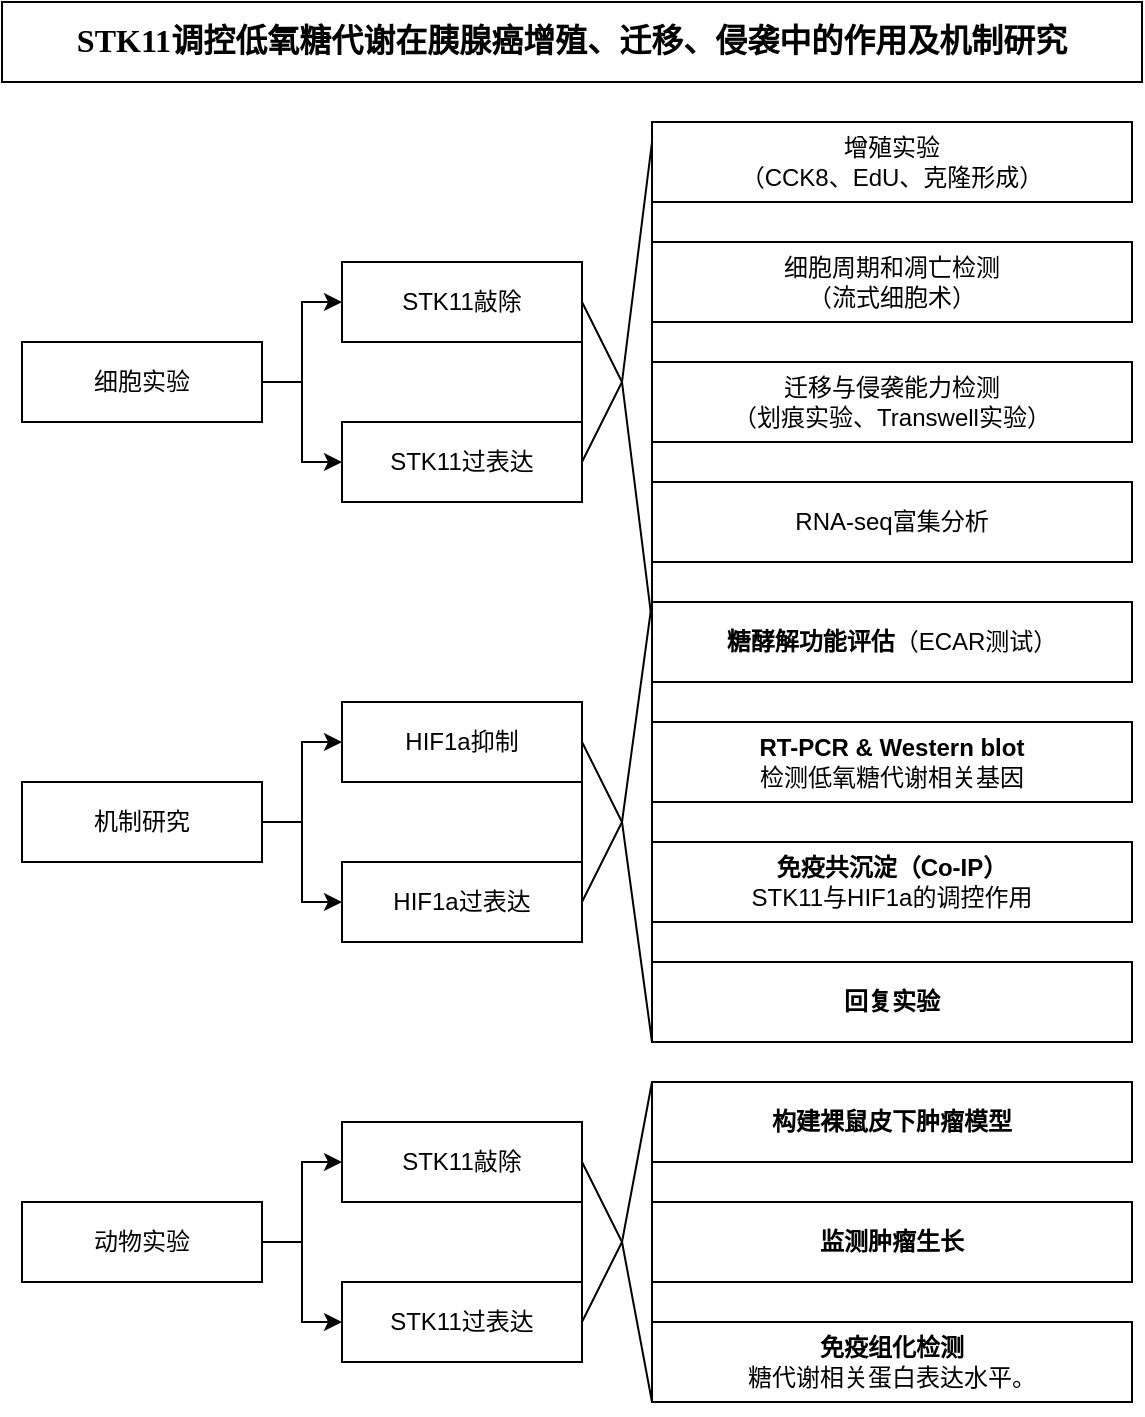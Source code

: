 <mxfile version="26.1.0">
  <diagram name="第 1 页" id="7yQkOY_Xx4HgCJnLg3gL">
    <mxGraphModel dx="1837" dy="1017" grid="1" gridSize="10" guides="1" tooltips="1" connect="1" arrows="1" fold="1" page="1" pageScale="1" pageWidth="827" pageHeight="1169" math="0" shadow="0">
      <root>
        <mxCell id="0" />
        <mxCell id="1" parent="0" />
        <mxCell id="jJGmeJIBvxZQ7ASbRpEn-1" value="&lt;b style=&quot;text-align: start;&quot;&gt;&lt;span style=&quot;line-height: 32px; font-family: FangSong;&quot;&gt;&lt;font style=&quot;font-size: 16px;&quot;&gt;STK11&lt;span style=&quot;&quot; lang=&quot;ZH-CN&quot;&gt;调控低氧糖代谢在胰腺癌增殖、迁移、侵袭中的作用及机制研究&lt;/span&gt;&lt;/font&gt;&lt;/span&gt;&lt;/b&gt;&lt;span style=&quot;font-size: medium; text-align: start;&quot;&gt;&lt;/span&gt;" style="rounded=0;whiteSpace=wrap;html=1;" vertex="1" parent="1">
          <mxGeometry x="110" y="100" width="570" height="40" as="geometry" />
        </mxCell>
        <mxCell id="jJGmeJIBvxZQ7ASbRpEn-5" value="增殖实验&lt;br&gt;（CCK8、EdU、克隆形成）" style="rounded=0;whiteSpace=wrap;html=1;" vertex="1" parent="1">
          <mxGeometry x="435" y="160" width="240" height="40" as="geometry" />
        </mxCell>
        <mxCell id="jJGmeJIBvxZQ7ASbRpEn-29" style="edgeStyle=orthogonalEdgeStyle;rounded=0;orthogonalLoop=1;jettySize=auto;html=1;exitX=1;exitY=0.5;exitDx=0;exitDy=0;entryX=0;entryY=0.5;entryDx=0;entryDy=0;" edge="1" parent="1" source="jJGmeJIBvxZQ7ASbRpEn-7" target="jJGmeJIBvxZQ7ASbRpEn-8">
          <mxGeometry relative="1" as="geometry" />
        </mxCell>
        <mxCell id="jJGmeJIBvxZQ7ASbRpEn-30" style="edgeStyle=orthogonalEdgeStyle;rounded=0;orthogonalLoop=1;jettySize=auto;html=1;exitX=1;exitY=0.5;exitDx=0;exitDy=0;entryX=0;entryY=0.5;entryDx=0;entryDy=0;" edge="1" parent="1" source="jJGmeJIBvxZQ7ASbRpEn-7" target="jJGmeJIBvxZQ7ASbRpEn-9">
          <mxGeometry relative="1" as="geometry" />
        </mxCell>
        <mxCell id="jJGmeJIBvxZQ7ASbRpEn-7" value="细胞实验" style="rounded=0;whiteSpace=wrap;html=1;" vertex="1" parent="1">
          <mxGeometry x="120" y="270" width="120" height="40" as="geometry" />
        </mxCell>
        <mxCell id="jJGmeJIBvxZQ7ASbRpEn-8" value="STK11敲除" style="rounded=0;whiteSpace=wrap;html=1;" vertex="1" parent="1">
          <mxGeometry x="280" y="230" width="120" height="40" as="geometry" />
        </mxCell>
        <mxCell id="jJGmeJIBvxZQ7ASbRpEn-9" value="STK11过表达" style="rounded=0;whiteSpace=wrap;html=1;" vertex="1" parent="1">
          <mxGeometry x="280" y="310" width="120" height="40" as="geometry" />
        </mxCell>
        <mxCell id="jJGmeJIBvxZQ7ASbRpEn-10" value="&lt;p class=&quot;p1&quot;&gt;&lt;span&gt;细胞周期和凋亡检测&lt;br&gt;&lt;/span&gt;&lt;span class=&quot;s1&quot;&gt;（流式细胞术）&lt;/span&gt;&lt;/p&gt;" style="rounded=0;whiteSpace=wrap;html=1;fontStyle=0" vertex="1" parent="1">
          <mxGeometry x="435" y="220" width="240" height="40" as="geometry" />
        </mxCell>
        <mxCell id="jJGmeJIBvxZQ7ASbRpEn-11" value="&lt;p class=&quot;p1&quot;&gt;&lt;span class=&quot;s1&quot;&gt;&lt;span&gt;迁移与侵袭能力检测&lt;br&gt;&lt;/span&gt;&lt;/span&gt;（划痕实验、Transwell实验）&lt;/p&gt;" style="rounded=0;whiteSpace=wrap;html=1;fontStyle=0" vertex="1" parent="1">
          <mxGeometry x="435" y="280" width="240" height="40" as="geometry" />
        </mxCell>
        <mxCell id="jJGmeJIBvxZQ7ASbRpEn-42" style="edgeStyle=orthogonalEdgeStyle;rounded=0;orthogonalLoop=1;jettySize=auto;html=1;exitX=1;exitY=0.5;exitDx=0;exitDy=0;entryX=0;entryY=0.5;entryDx=0;entryDy=0;" edge="1" parent="1" source="jJGmeJIBvxZQ7ASbRpEn-12" target="jJGmeJIBvxZQ7ASbRpEn-14">
          <mxGeometry relative="1" as="geometry" />
        </mxCell>
        <mxCell id="jJGmeJIBvxZQ7ASbRpEn-43" style="edgeStyle=orthogonalEdgeStyle;rounded=0;orthogonalLoop=1;jettySize=auto;html=1;exitX=1;exitY=0.5;exitDx=0;exitDy=0;entryX=0;entryY=0.5;entryDx=0;entryDy=0;" edge="1" parent="1" source="jJGmeJIBvxZQ7ASbRpEn-12" target="jJGmeJIBvxZQ7ASbRpEn-13">
          <mxGeometry relative="1" as="geometry" />
        </mxCell>
        <mxCell id="jJGmeJIBvxZQ7ASbRpEn-12" value="机制研究" style="rounded=0;whiteSpace=wrap;html=1;" vertex="1" parent="1">
          <mxGeometry x="120" y="490" width="120" height="40" as="geometry" />
        </mxCell>
        <mxCell id="jJGmeJIBvxZQ7ASbRpEn-13" value="HIF1a抑制" style="rounded=0;whiteSpace=wrap;html=1;" vertex="1" parent="1">
          <mxGeometry x="280" y="450" width="120" height="40" as="geometry" />
        </mxCell>
        <mxCell id="jJGmeJIBvxZQ7ASbRpEn-14" value="HIF1a过表达" style="rounded=0;whiteSpace=wrap;html=1;" vertex="1" parent="1">
          <mxGeometry x="280" y="530" width="120" height="40" as="geometry" />
        </mxCell>
        <mxCell id="jJGmeJIBvxZQ7ASbRpEn-15" value="&lt;p class=&quot;p1&quot;&gt;&lt;span class=&quot;s1&quot;&gt;&lt;b&gt;糖酵解功能评估&lt;/b&gt;&lt;/span&gt;（ECAR测试）&lt;/p&gt;" style="rounded=0;whiteSpace=wrap;html=1;" vertex="1" parent="1">
          <mxGeometry x="435" y="400" width="240" height="40" as="geometry" />
        </mxCell>
        <mxCell id="jJGmeJIBvxZQ7ASbRpEn-16" value="&lt;p class=&quot;p1&quot;&gt;&lt;span class=&quot;s1&quot;&gt;&lt;b&gt;RT-PCR &amp;amp; Western blot&lt;br&gt;&lt;/b&gt;&lt;/span&gt;检测低氧糖代谢相关基因&lt;br&gt;&lt;/p&gt;" style="rounded=0;whiteSpace=wrap;html=1;" vertex="1" parent="1">
          <mxGeometry x="435" y="460" width="240" height="40" as="geometry" />
        </mxCell>
        <mxCell id="jJGmeJIBvxZQ7ASbRpEn-17" value="&lt;p class=&quot;p1&quot;&gt;&lt;span class=&quot;s1&quot;&gt;&lt;b&gt;免疫共沉淀（Co-IP）&lt;/b&gt;&lt;/span&gt; &lt;br&gt;STK11与HIF1a的调控作用&lt;/p&gt;" style="rounded=0;whiteSpace=wrap;html=1;" vertex="1" parent="1">
          <mxGeometry x="435" y="520" width="240" height="40" as="geometry" />
        </mxCell>
        <mxCell id="jJGmeJIBvxZQ7ASbRpEn-18" value="&lt;p class=&quot;p1&quot;&gt;&lt;span&gt;RNA-seq富集分析&lt;/span&gt;&lt;/p&gt;" style="rounded=0;whiteSpace=wrap;html=1;fontStyle=0" vertex="1" parent="1">
          <mxGeometry x="435" y="340" width="240" height="40" as="geometry" />
        </mxCell>
        <mxCell id="jJGmeJIBvxZQ7ASbRpEn-19" value="&lt;p class=&quot;p1&quot;&gt;&lt;b&gt;回复实验&lt;/b&gt;&lt;br&gt;&lt;/p&gt;" style="rounded=0;whiteSpace=wrap;html=1;" vertex="1" parent="1">
          <mxGeometry x="435" y="580" width="240" height="40" as="geometry" />
        </mxCell>
        <mxCell id="jJGmeJIBvxZQ7ASbRpEn-44" style="edgeStyle=orthogonalEdgeStyle;rounded=0;orthogonalLoop=1;jettySize=auto;html=1;exitX=1;exitY=0.5;exitDx=0;exitDy=0;entryX=0;entryY=0.5;entryDx=0;entryDy=0;" edge="1" parent="1" source="jJGmeJIBvxZQ7ASbRpEn-20" target="jJGmeJIBvxZQ7ASbRpEn-22">
          <mxGeometry relative="1" as="geometry" />
        </mxCell>
        <mxCell id="jJGmeJIBvxZQ7ASbRpEn-45" style="edgeStyle=orthogonalEdgeStyle;rounded=0;orthogonalLoop=1;jettySize=auto;html=1;exitX=1;exitY=0.5;exitDx=0;exitDy=0;entryX=0;entryY=0.5;entryDx=0;entryDy=0;" edge="1" parent="1" source="jJGmeJIBvxZQ7ASbRpEn-20" target="jJGmeJIBvxZQ7ASbRpEn-23">
          <mxGeometry relative="1" as="geometry" />
        </mxCell>
        <mxCell id="jJGmeJIBvxZQ7ASbRpEn-20" value="动物实验" style="rounded=0;whiteSpace=wrap;html=1;" vertex="1" parent="1">
          <mxGeometry x="120" y="700" width="120" height="40" as="geometry" />
        </mxCell>
        <mxCell id="jJGmeJIBvxZQ7ASbRpEn-22" value="STK11敲除" style="rounded=0;whiteSpace=wrap;html=1;" vertex="1" parent="1">
          <mxGeometry x="280" y="660" width="120" height="40" as="geometry" />
        </mxCell>
        <mxCell id="jJGmeJIBvxZQ7ASbRpEn-23" value="STK11过表达" style="rounded=0;whiteSpace=wrap;html=1;" vertex="1" parent="1">
          <mxGeometry x="280" y="740" width="120" height="40" as="geometry" />
        </mxCell>
        <mxCell id="jJGmeJIBvxZQ7ASbRpEn-24" value="&lt;p class=&quot;p1&quot;&gt;&lt;span class=&quot;s1&quot;&gt;&lt;b&gt;构建裸鼠皮下肿瘤模型&lt;/b&gt;&lt;/span&gt;&lt;br&gt;&lt;/p&gt;" style="rounded=0;whiteSpace=wrap;html=1;" vertex="1" parent="1">
          <mxGeometry x="435" y="640" width="240" height="40" as="geometry" />
        </mxCell>
        <mxCell id="jJGmeJIBvxZQ7ASbRpEn-25" value="&lt;p class=&quot;p1&quot;&gt;&lt;span class=&quot;s1&quot;&gt;&lt;b&gt;监测肿瘤生长&lt;/b&gt;&lt;/span&gt;&lt;/p&gt;" style="rounded=0;whiteSpace=wrap;html=1;" vertex="1" parent="1">
          <mxGeometry x="435" y="700" width="240" height="40" as="geometry" />
        </mxCell>
        <mxCell id="jJGmeJIBvxZQ7ASbRpEn-26" value="&lt;p class=&quot;p1&quot;&gt;&lt;span class=&quot;s1&quot;&gt;&lt;b&gt;免疫组化检测&lt;/b&gt;&lt;/span&gt;&lt;br&gt;糖代谢相关蛋白表达水平。&lt;/p&gt;" style="rounded=0;whiteSpace=wrap;html=1;" vertex="1" parent="1">
          <mxGeometry x="435" y="760" width="240" height="40" as="geometry" />
        </mxCell>
        <mxCell id="jJGmeJIBvxZQ7ASbRpEn-35" value="" style="triangle;whiteSpace=wrap;html=1;" vertex="1" parent="1">
          <mxGeometry x="400" y="250" width="20" height="80" as="geometry" />
        </mxCell>
        <mxCell id="jJGmeJIBvxZQ7ASbRpEn-36" value="" style="triangle;whiteSpace=wrap;html=1;rotation=-180;" vertex="1" parent="1">
          <mxGeometry x="420" y="170" width="15" height="240" as="geometry" />
        </mxCell>
        <mxCell id="jJGmeJIBvxZQ7ASbRpEn-37" value="" style="triangle;whiteSpace=wrap;html=1;" vertex="1" parent="1">
          <mxGeometry x="400" y="470" width="20" height="80" as="geometry" />
        </mxCell>
        <mxCell id="jJGmeJIBvxZQ7ASbRpEn-38" value="" style="triangle;whiteSpace=wrap;html=1;rotation=-180;" vertex="1" parent="1">
          <mxGeometry x="420" y="400" width="15" height="220" as="geometry" />
        </mxCell>
        <mxCell id="jJGmeJIBvxZQ7ASbRpEn-39" value="" style="triangle;whiteSpace=wrap;html=1;" vertex="1" parent="1">
          <mxGeometry x="400" y="680" width="20" height="80" as="geometry" />
        </mxCell>
        <mxCell id="jJGmeJIBvxZQ7ASbRpEn-40" value="" style="triangle;whiteSpace=wrap;html=1;rotation=-180;" vertex="1" parent="1">
          <mxGeometry x="420" y="640" width="15" height="160" as="geometry" />
        </mxCell>
      </root>
    </mxGraphModel>
  </diagram>
</mxfile>
